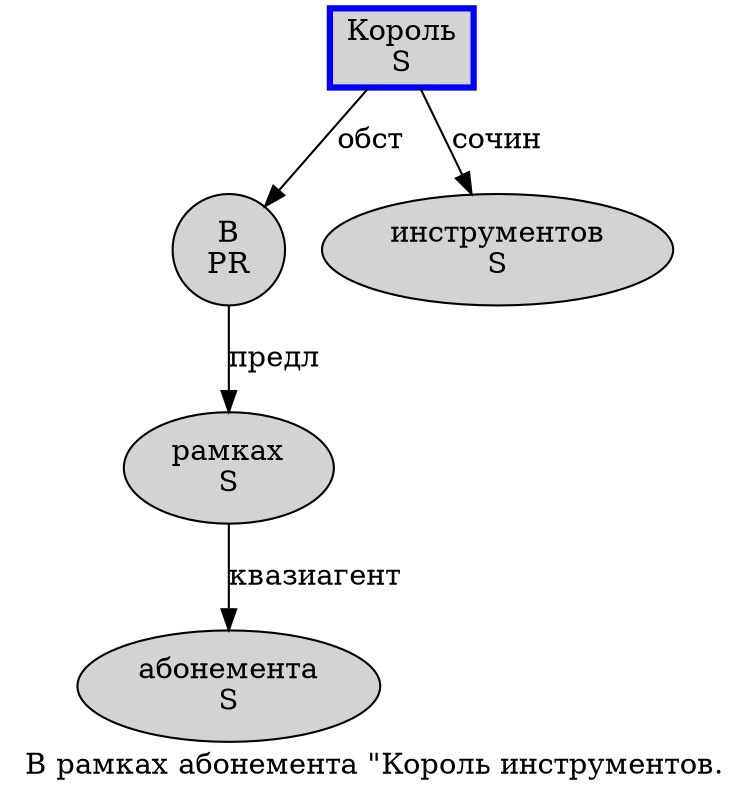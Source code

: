 digraph SENTENCE_948 {
	graph [label="В рамках абонемента \"Король инструментов."]
	node [style=filled]
		0 [label="В
PR" color="" fillcolor=lightgray penwidth=1 shape=ellipse]
		1 [label="рамках
S" color="" fillcolor=lightgray penwidth=1 shape=ellipse]
		2 [label="абонемента
S" color="" fillcolor=lightgray penwidth=1 shape=ellipse]
		4 [label="Король
S" color=blue fillcolor=lightgray penwidth=3 shape=box]
		5 [label="инструментов
S" color="" fillcolor=lightgray penwidth=1 shape=ellipse]
			4 -> 0 [label="обст"]
			4 -> 5 [label="сочин"]
			1 -> 2 [label="квазиагент"]
			0 -> 1 [label="предл"]
}